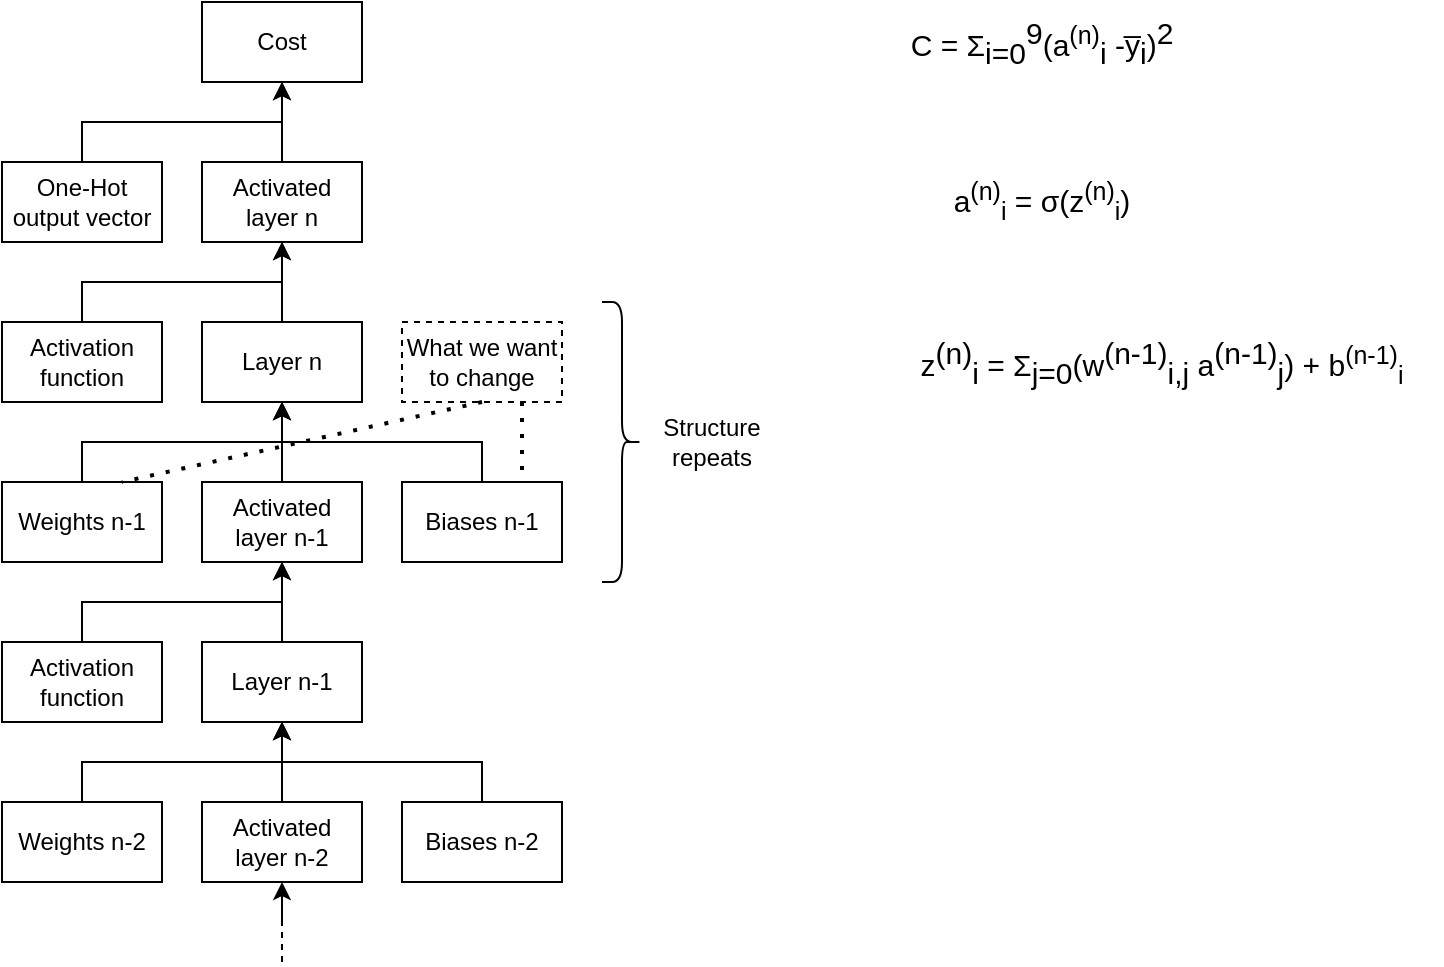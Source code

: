 <mxfile version="22.1.16" type="device">
  <diagram name="Page-1" id="hVJWpswuUcJ-cwuT7wtP">
    <mxGraphModel dx="1146" dy="763" grid="1" gridSize="10" guides="1" tooltips="1" connect="1" arrows="1" fold="1" page="1" pageScale="1" pageWidth="850" pageHeight="1100" math="0" shadow="0">
      <root>
        <mxCell id="0" />
        <mxCell id="1" parent="0" />
        <mxCell id="V9xXHOny_GglPppxw2Oy-14" style="edgeStyle=orthogonalEdgeStyle;rounded=0;orthogonalLoop=1;jettySize=auto;html=1;exitX=0.5;exitY=0;exitDx=0;exitDy=0;entryX=0.5;entryY=1;entryDx=0;entryDy=0;" parent="1" source="V9xXHOny_GglPppxw2Oy-1" target="V9xXHOny_GglPppxw2Oy-13" edge="1">
          <mxGeometry relative="1" as="geometry" />
        </mxCell>
        <mxCell id="V9xXHOny_GglPppxw2Oy-1" value="Activated layer n" style="rounded=0;whiteSpace=wrap;html=1;" parent="1" vertex="1">
          <mxGeometry x="140" y="120" width="80" height="40" as="geometry" />
        </mxCell>
        <mxCell id="V9xXHOny_GglPppxw2Oy-5" style="edgeStyle=orthogonalEdgeStyle;rounded=0;orthogonalLoop=1;jettySize=auto;html=1;exitX=0.5;exitY=0;exitDx=0;exitDy=0;entryX=0.5;entryY=1;entryDx=0;entryDy=0;" parent="1" source="V9xXHOny_GglPppxw2Oy-2" target="V9xXHOny_GglPppxw2Oy-1" edge="1">
          <mxGeometry relative="1" as="geometry" />
        </mxCell>
        <mxCell id="V9xXHOny_GglPppxw2Oy-2" value="Activation function" style="rounded=0;whiteSpace=wrap;html=1;" parent="1" vertex="1">
          <mxGeometry x="40" y="200" width="80" height="40" as="geometry" />
        </mxCell>
        <mxCell id="V9xXHOny_GglPppxw2Oy-4" style="edgeStyle=orthogonalEdgeStyle;rounded=0;orthogonalLoop=1;jettySize=auto;html=1;exitX=0.5;exitY=0;exitDx=0;exitDy=0;entryX=0.5;entryY=1;entryDx=0;entryDy=0;" parent="1" source="V9xXHOny_GglPppxw2Oy-3" target="V9xXHOny_GglPppxw2Oy-1" edge="1">
          <mxGeometry relative="1" as="geometry" />
        </mxCell>
        <mxCell id="V9xXHOny_GglPppxw2Oy-3" value="Layer n" style="rounded=0;whiteSpace=wrap;html=1;" parent="1" vertex="1">
          <mxGeometry x="140" y="200" width="80" height="40" as="geometry" />
        </mxCell>
        <mxCell id="V9xXHOny_GglPppxw2Oy-7" style="edgeStyle=orthogonalEdgeStyle;rounded=0;orthogonalLoop=1;jettySize=auto;html=1;exitX=0.5;exitY=0;exitDx=0;exitDy=0;entryX=0.5;entryY=1;entryDx=0;entryDy=0;" parent="1" source="V9xXHOny_GglPppxw2Oy-6" target="V9xXHOny_GglPppxw2Oy-3" edge="1">
          <mxGeometry relative="1" as="geometry" />
        </mxCell>
        <mxCell id="V9xXHOny_GglPppxw2Oy-6" value="Activated layer n-1" style="rounded=0;whiteSpace=wrap;html=1;" parent="1" vertex="1">
          <mxGeometry x="140" y="280" width="80" height="40" as="geometry" />
        </mxCell>
        <mxCell id="V9xXHOny_GglPppxw2Oy-9" style="edgeStyle=orthogonalEdgeStyle;rounded=0;orthogonalLoop=1;jettySize=auto;html=1;exitX=0.5;exitY=0;exitDx=0;exitDy=0;entryX=0.5;entryY=1;entryDx=0;entryDy=0;" parent="1" source="V9xXHOny_GglPppxw2Oy-8" target="V9xXHOny_GglPppxw2Oy-3" edge="1">
          <mxGeometry relative="1" as="geometry" />
        </mxCell>
        <mxCell id="V9xXHOny_GglPppxw2Oy-8" value="Weights n-1" style="rounded=0;whiteSpace=wrap;html=1;" parent="1" vertex="1">
          <mxGeometry x="40" y="280" width="80" height="40" as="geometry" />
        </mxCell>
        <mxCell id="V9xXHOny_GglPppxw2Oy-11" style="edgeStyle=orthogonalEdgeStyle;rounded=0;orthogonalLoop=1;jettySize=auto;html=1;exitX=0.5;exitY=0;exitDx=0;exitDy=0;entryX=0.5;entryY=1;entryDx=0;entryDy=0;" parent="1" source="V9xXHOny_GglPppxw2Oy-10" target="V9xXHOny_GglPppxw2Oy-3" edge="1">
          <mxGeometry relative="1" as="geometry" />
        </mxCell>
        <mxCell id="V9xXHOny_GglPppxw2Oy-10" value="Biases n-1" style="rounded=0;whiteSpace=wrap;html=1;" parent="1" vertex="1">
          <mxGeometry x="240" y="280" width="80" height="40" as="geometry" />
        </mxCell>
        <mxCell id="V9xXHOny_GglPppxw2Oy-16" style="edgeStyle=orthogonalEdgeStyle;rounded=0;orthogonalLoop=1;jettySize=auto;html=1;exitX=0.5;exitY=0;exitDx=0;exitDy=0;entryX=0.5;entryY=1;entryDx=0;entryDy=0;" parent="1" source="V9xXHOny_GglPppxw2Oy-12" target="V9xXHOny_GglPppxw2Oy-13" edge="1">
          <mxGeometry relative="1" as="geometry" />
        </mxCell>
        <mxCell id="V9xXHOny_GglPppxw2Oy-12" value="One-Hot output vector" style="rounded=0;whiteSpace=wrap;html=1;" parent="1" vertex="1">
          <mxGeometry x="40" y="120" width="80" height="40" as="geometry" />
        </mxCell>
        <mxCell id="V9xXHOny_GglPppxw2Oy-13" value="Cost" style="rounded=0;whiteSpace=wrap;html=1;" parent="1" vertex="1">
          <mxGeometry x="140" y="40" width="80" height="40" as="geometry" />
        </mxCell>
        <mxCell id="V9xXHOny_GglPppxw2Oy-17" value="What we want to change" style="rounded=0;whiteSpace=wrap;html=1;dashed=1;" parent="1" vertex="1">
          <mxGeometry x="240" y="200" width="80" height="40" as="geometry" />
        </mxCell>
        <mxCell id="V9xXHOny_GglPppxw2Oy-18" value="" style="endArrow=none;dashed=1;html=1;dashPattern=1 3;strokeWidth=2;rounded=0;entryX=0.75;entryY=0;entryDx=0;entryDy=0;exitX=0.5;exitY=1;exitDx=0;exitDy=0;" parent="1" source="V9xXHOny_GglPppxw2Oy-17" target="V9xXHOny_GglPppxw2Oy-8" edge="1">
          <mxGeometry width="50" height="50" relative="1" as="geometry">
            <mxPoint x="440" y="190" as="sourcePoint" />
            <mxPoint x="150" y="470" as="targetPoint" />
          </mxGeometry>
        </mxCell>
        <mxCell id="V9xXHOny_GglPppxw2Oy-19" value="" style="endArrow=none;dashed=1;html=1;dashPattern=1 3;strokeWidth=2;rounded=0;entryX=0.75;entryY=0;entryDx=0;entryDy=0;exitX=0.75;exitY=1;exitDx=0;exitDy=0;" parent="1" source="V9xXHOny_GglPppxw2Oy-17" target="V9xXHOny_GglPppxw2Oy-10" edge="1">
          <mxGeometry width="50" height="50" relative="1" as="geometry">
            <mxPoint x="340" y="260" as="sourcePoint" />
            <mxPoint x="260" y="410" as="targetPoint" />
          </mxGeometry>
        </mxCell>
        <mxCell id="_RfpcJCl9jh808tVHMJi-2" style="edgeStyle=orthogonalEdgeStyle;rounded=0;orthogonalLoop=1;jettySize=auto;html=1;exitX=0.5;exitY=0;exitDx=0;exitDy=0;entryX=0.5;entryY=1;entryDx=0;entryDy=0;" edge="1" parent="1" source="_RfpcJCl9jh808tVHMJi-1" target="V9xXHOny_GglPppxw2Oy-6">
          <mxGeometry relative="1" as="geometry" />
        </mxCell>
        <mxCell id="_RfpcJCl9jh808tVHMJi-1" value="Layer n-1" style="rounded=0;whiteSpace=wrap;html=1;" vertex="1" parent="1">
          <mxGeometry x="140" y="360" width="80" height="40" as="geometry" />
        </mxCell>
        <mxCell id="_RfpcJCl9jh808tVHMJi-4" style="edgeStyle=orthogonalEdgeStyle;rounded=0;orthogonalLoop=1;jettySize=auto;html=1;exitX=0.5;exitY=0;exitDx=0;exitDy=0;entryX=0.5;entryY=1;entryDx=0;entryDy=0;" edge="1" parent="1" source="_RfpcJCl9jh808tVHMJi-3" target="V9xXHOny_GglPppxw2Oy-6">
          <mxGeometry relative="1" as="geometry" />
        </mxCell>
        <mxCell id="_RfpcJCl9jh808tVHMJi-3" value="Activation function" style="rounded=0;whiteSpace=wrap;html=1;" vertex="1" parent="1">
          <mxGeometry x="40" y="360" width="80" height="40" as="geometry" />
        </mxCell>
        <mxCell id="_RfpcJCl9jh808tVHMJi-9" style="edgeStyle=orthogonalEdgeStyle;rounded=0;orthogonalLoop=1;jettySize=auto;html=1;exitX=0.5;exitY=0;exitDx=0;exitDy=0;entryX=0.5;entryY=1;entryDx=0;entryDy=0;" edge="1" parent="1" source="_RfpcJCl9jh808tVHMJi-5" target="_RfpcJCl9jh808tVHMJi-1">
          <mxGeometry relative="1" as="geometry" />
        </mxCell>
        <mxCell id="_RfpcJCl9jh808tVHMJi-5" value="Activated layer n-2" style="rounded=0;whiteSpace=wrap;html=1;" vertex="1" parent="1">
          <mxGeometry x="140" y="440" width="80" height="40" as="geometry" />
        </mxCell>
        <mxCell id="_RfpcJCl9jh808tVHMJi-8" style="edgeStyle=orthogonalEdgeStyle;rounded=0;orthogonalLoop=1;jettySize=auto;html=1;exitX=0.5;exitY=0;exitDx=0;exitDy=0;entryX=0.5;entryY=1;entryDx=0;entryDy=0;" edge="1" parent="1" source="_RfpcJCl9jh808tVHMJi-6" target="_RfpcJCl9jh808tVHMJi-1">
          <mxGeometry relative="1" as="geometry" />
        </mxCell>
        <mxCell id="_RfpcJCl9jh808tVHMJi-6" value="Weights n-2" style="rounded=0;whiteSpace=wrap;html=1;" vertex="1" parent="1">
          <mxGeometry x="40" y="440" width="80" height="40" as="geometry" />
        </mxCell>
        <mxCell id="_RfpcJCl9jh808tVHMJi-11" style="edgeStyle=orthogonalEdgeStyle;rounded=0;orthogonalLoop=1;jettySize=auto;html=1;exitX=0.5;exitY=0;exitDx=0;exitDy=0;entryX=0.5;entryY=1;entryDx=0;entryDy=0;" edge="1" parent="1" source="_RfpcJCl9jh808tVHMJi-7" target="_RfpcJCl9jh808tVHMJi-1">
          <mxGeometry relative="1" as="geometry" />
        </mxCell>
        <mxCell id="_RfpcJCl9jh808tVHMJi-7" value="Biases n-2" style="rounded=0;whiteSpace=wrap;html=1;" vertex="1" parent="1">
          <mxGeometry x="240" y="440" width="80" height="40" as="geometry" />
        </mxCell>
        <mxCell id="_RfpcJCl9jh808tVHMJi-13" value="" style="endArrow=classic;html=1;rounded=0;entryX=0.5;entryY=1;entryDx=0;entryDy=0;" edge="1" parent="1" target="_RfpcJCl9jh808tVHMJi-5">
          <mxGeometry width="50" height="50" relative="1" as="geometry">
            <mxPoint x="180" y="500" as="sourcePoint" />
            <mxPoint x="170" y="510" as="targetPoint" />
          </mxGeometry>
        </mxCell>
        <mxCell id="_RfpcJCl9jh808tVHMJi-14" value="" style="endArrow=none;dashed=1;html=1;rounded=0;" edge="1" parent="1">
          <mxGeometry width="50" height="50" relative="1" as="geometry">
            <mxPoint x="180" y="520" as="sourcePoint" />
            <mxPoint x="180" y="500" as="targetPoint" />
          </mxGeometry>
        </mxCell>
        <mxCell id="_RfpcJCl9jh808tVHMJi-15" value="" style="shape=curlyBracket;whiteSpace=wrap;html=1;rounded=1;flipH=1;labelPosition=right;verticalLabelPosition=middle;align=left;verticalAlign=middle;" vertex="1" parent="1">
          <mxGeometry x="340" y="190" width="20" height="140" as="geometry" />
        </mxCell>
        <mxCell id="_RfpcJCl9jh808tVHMJi-17" value="Structure repeats" style="whiteSpace=wrap;html=1;strokeColor=none;fillColor=none;" vertex="1" parent="1">
          <mxGeometry x="360" y="240" width="70" height="40" as="geometry" />
        </mxCell>
        <mxCell id="_RfpcJCl9jh808tVHMJi-18" value="C = Σ&lt;sub style=&quot;font-size: 15px;&quot;&gt;i=0&lt;/sub&gt;&lt;sup style=&quot;font-size: 15px;&quot;&gt;9&lt;/sup&gt;(a&lt;sup&gt;(n)&lt;/sup&gt;&lt;sub style=&quot;font-size: 15px;&quot;&gt;i&lt;/sub&gt; -y̅&lt;sub style=&quot;font-size: 15px;&quot;&gt;i&lt;/sub&gt;)&lt;sup style=&quot;font-size: 15px;&quot;&gt;2&lt;/sup&gt;" style="text;html=1;strokeColor=none;fillColor=none;align=center;verticalAlign=middle;whiteSpace=wrap;rounded=0;fontSize=15;" vertex="1" parent="1">
          <mxGeometry x="480" y="40" width="160" height="40" as="geometry" />
        </mxCell>
        <mxCell id="_RfpcJCl9jh808tVHMJi-20" value="&lt;font style=&quot;font-size: 15px;&quot;&gt;a&lt;sup&gt;(n)&lt;/sup&gt;&lt;sub&gt;i&lt;/sub&gt;&amp;nbsp;= σ(z&lt;sup&gt;(n)&lt;/sup&gt;&lt;sub&gt;i&lt;/sub&gt;)&lt;/font&gt;" style="text;html=1;strokeColor=none;fillColor=none;align=center;verticalAlign=middle;whiteSpace=wrap;rounded=0;" vertex="1" parent="1">
          <mxGeometry x="480" y="120" width="160" height="40" as="geometry" />
        </mxCell>
        <mxCell id="_RfpcJCl9jh808tVHMJi-21" value="z&lt;sup style=&quot;font-size: 15px;&quot;&gt;(n)&lt;/sup&gt;&lt;sub style=&quot;font-size: 15px;&quot;&gt;i&lt;/sub&gt;&amp;nbsp;= Σ&lt;span style=&quot;font-size: 15px;&quot;&gt;&lt;sub style=&quot;font-size: 15px;&quot;&gt;j=0&lt;/sub&gt;&lt;span style=&quot;font-size: 15px;&quot;&gt;(&lt;/span&gt;w&lt;sup style=&quot;font-size: 15px;&quot;&gt;(n-1)&lt;/sup&gt;&lt;sub style=&quot;font-size: 15px;&quot;&gt;i,j&amp;nbsp;&lt;/sub&gt;a&lt;sup style=&quot;font-size: 15px;&quot;&gt;(n-1)&lt;/sup&gt;&lt;sub style=&quot;font-size: 15px;&quot;&gt;j&lt;/sub&gt;&lt;span style=&quot;font-size: 15px;&quot;&gt;) + b&lt;sup&gt;(n-1)&lt;/sup&gt;&lt;sub&gt;i&lt;/sub&gt;&lt;/span&gt;&lt;/span&gt;" style="text;html=1;strokeColor=none;fillColor=none;align=center;verticalAlign=middle;whiteSpace=wrap;rounded=0;fontSize=15;" vertex="1" parent="1">
          <mxGeometry x="480" y="200" width="280" height="40" as="geometry" />
        </mxCell>
      </root>
    </mxGraphModel>
  </diagram>
</mxfile>
